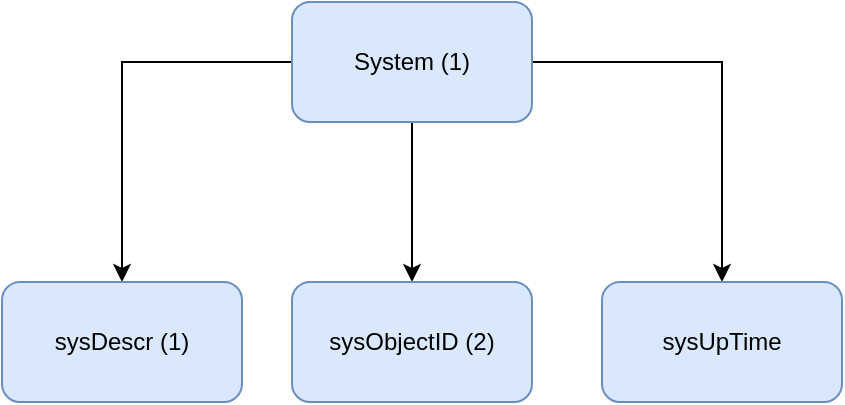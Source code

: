 <mxfile version="16.5.6" type="github"><diagram id="dPE0rSnDttO2cPsKpZio" name="Page-1"><mxGraphModel dx="1102" dy="640" grid="1" gridSize="10" guides="1" tooltips="1" connect="1" arrows="1" fold="1" page="1" pageScale="1" pageWidth="850" pageHeight="1100" math="0" shadow="0"><root><mxCell id="0"/><mxCell id="1" parent="0"/><mxCell id="TzHmWGtNkxeAWhN5gdSA-3" value="" style="edgeStyle=orthogonalEdgeStyle;rounded=0;orthogonalLoop=1;jettySize=auto;html=1;" edge="1" parent="1" source="TzHmWGtNkxeAWhN5gdSA-1" target="TzHmWGtNkxeAWhN5gdSA-2"><mxGeometry relative="1" as="geometry"/></mxCell><mxCell id="TzHmWGtNkxeAWhN5gdSA-5" value="" style="edgeStyle=orthogonalEdgeStyle;rounded=0;orthogonalLoop=1;jettySize=auto;html=1;" edge="1" parent="1" source="TzHmWGtNkxeAWhN5gdSA-1" target="TzHmWGtNkxeAWhN5gdSA-4"><mxGeometry relative="1" as="geometry"/></mxCell><mxCell id="TzHmWGtNkxeAWhN5gdSA-7" value="" style="edgeStyle=orthogonalEdgeStyle;rounded=0;orthogonalLoop=1;jettySize=auto;html=1;" edge="1" parent="1" source="TzHmWGtNkxeAWhN5gdSA-1" target="TzHmWGtNkxeAWhN5gdSA-6"><mxGeometry relative="1" as="geometry"/></mxCell><mxCell id="TzHmWGtNkxeAWhN5gdSA-1" value="System (1)" style="rounded=1;whiteSpace=wrap;html=1;fillColor=#dae8fc;strokeColor=#6c8ebf;" vertex="1" parent="1"><mxGeometry x="365" y="40" width="120" height="60" as="geometry"/></mxCell><mxCell id="TzHmWGtNkxeAWhN5gdSA-2" value="sysObjectID (2)" style="whiteSpace=wrap;html=1;rounded=1;fillColor=#dae8fc;strokeColor=#6c8ebf;" vertex="1" parent="1"><mxGeometry x="365" y="180" width="120" height="60" as="geometry"/></mxCell><mxCell id="TzHmWGtNkxeAWhN5gdSA-4" value="sysUpTime" style="whiteSpace=wrap;html=1;rounded=1;fillColor=#dae8fc;strokeColor=#6c8ebf;" vertex="1" parent="1"><mxGeometry x="520" y="180" width="120" height="60" as="geometry"/></mxCell><mxCell id="TzHmWGtNkxeAWhN5gdSA-6" value="sysDescr (1)" style="whiteSpace=wrap;html=1;rounded=1;fillColor=#dae8fc;strokeColor=#6c8ebf;" vertex="1" parent="1"><mxGeometry x="220" y="180" width="120" height="60" as="geometry"/></mxCell></root></mxGraphModel></diagram></mxfile>